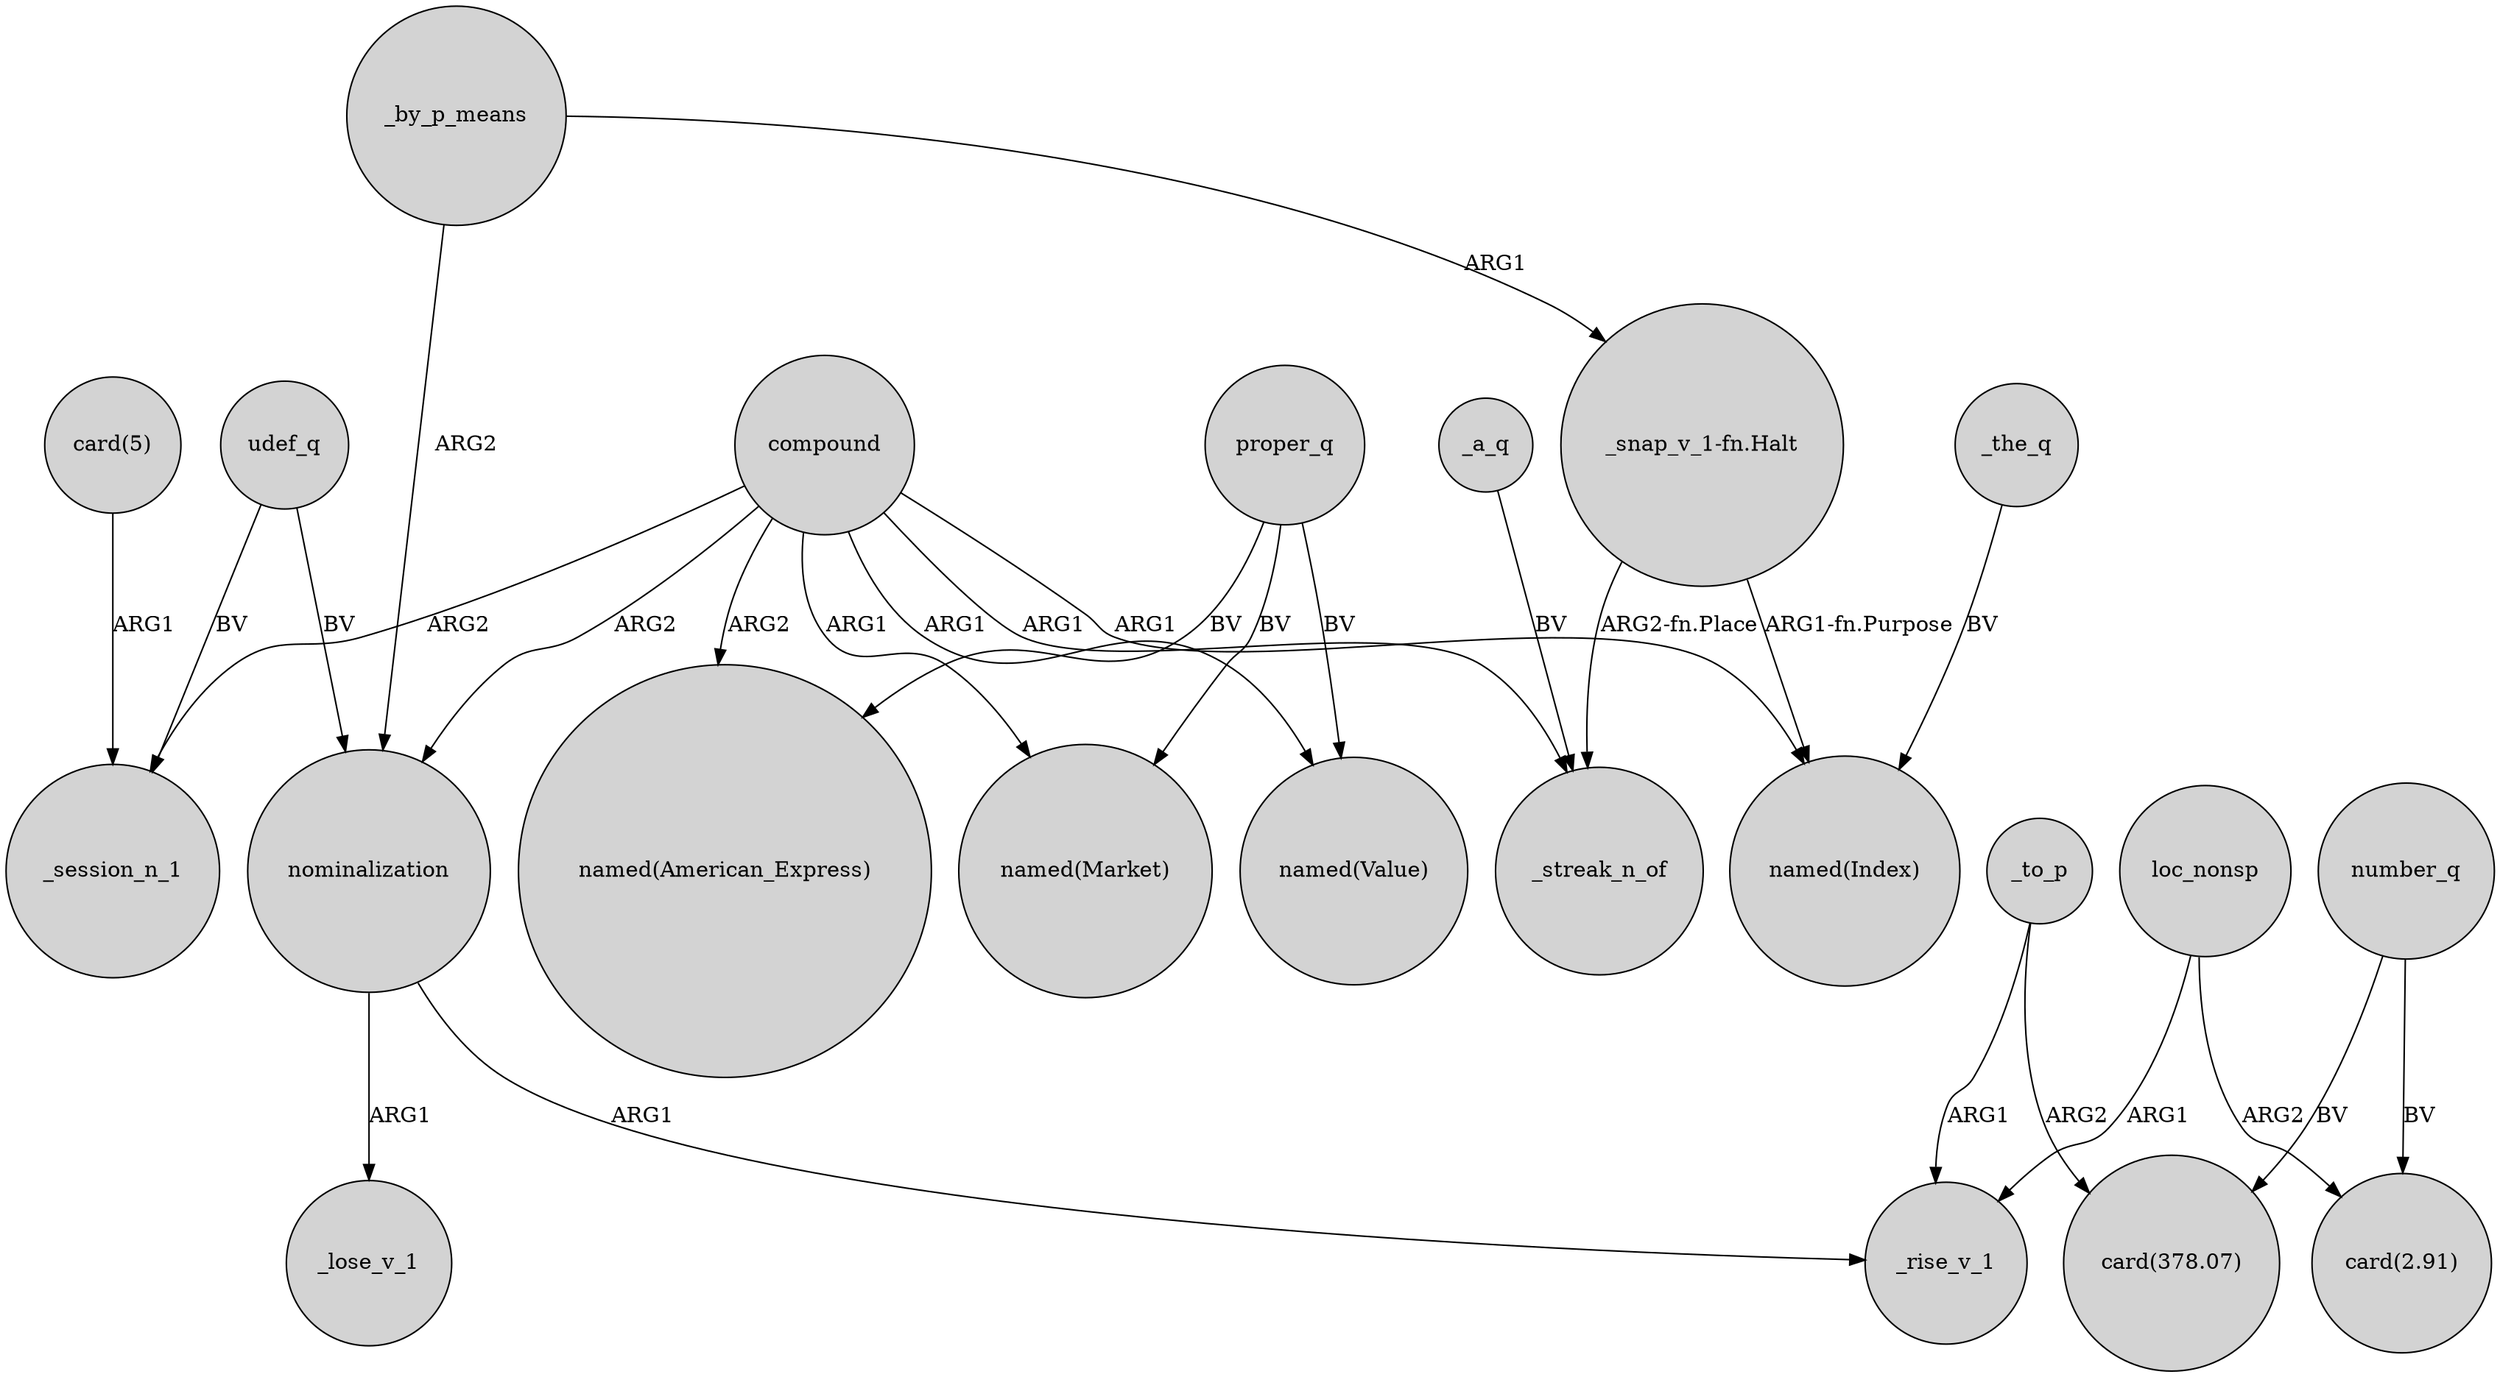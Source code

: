digraph {
	node [shape=circle style=filled]
	udef_q -> _session_n_1 [label=BV]
	"_snap_v_1-fn.Halt" -> "named(Index)" [label="ARG1-fn.Purpose"]
	compound -> "named(American_Express)" [label=ARG2]
	compound -> "named(Index)" [label=ARG1]
	_by_p_means -> "_snap_v_1-fn.Halt" [label=ARG1]
	number_q -> "card(2.91)" [label=BV]
	udef_q -> nominalization [label=BV]
	proper_q -> "named(Market)" [label=BV]
	_the_q -> "named(Index)" [label=BV]
	_to_p -> "card(378.07)" [label=ARG2]
	compound -> nominalization [label=ARG2]
	"_snap_v_1-fn.Halt" -> _streak_n_of [label="ARG2-fn.Place"]
	_to_p -> _rise_v_1 [label=ARG1]
	loc_nonsp -> "card(2.91)" [label=ARG2]
	_by_p_means -> nominalization [label=ARG2]
	compound -> _streak_n_of [label=ARG1]
	nominalization -> _lose_v_1 [label=ARG1]
	proper_q -> "named(Value)" [label=BV]
	_a_q -> _streak_n_of [label=BV]
	proper_q -> "named(American_Express)" [label=BV]
	"card(5)" -> _session_n_1 [label=ARG1]
	compound -> "named(Value)" [label=ARG1]
	compound -> _session_n_1 [label=ARG2]
	compound -> "named(Market)" [label=ARG1]
	number_q -> "card(378.07)" [label=BV]
	loc_nonsp -> _rise_v_1 [label=ARG1]
	nominalization -> _rise_v_1 [label=ARG1]
}
